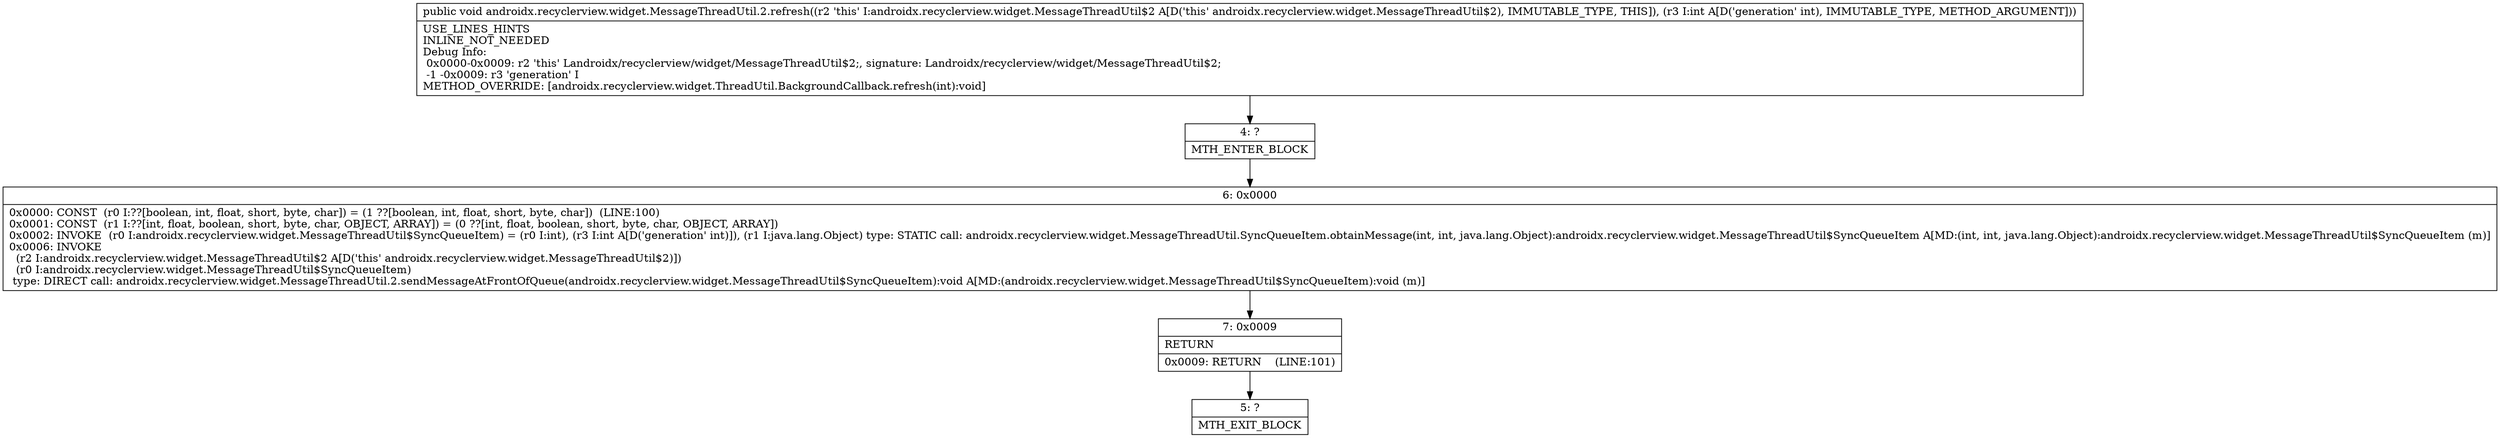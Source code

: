 digraph "CFG forandroidx.recyclerview.widget.MessageThreadUtil.2.refresh(I)V" {
Node_4 [shape=record,label="{4\:\ ?|MTH_ENTER_BLOCK\l}"];
Node_6 [shape=record,label="{6\:\ 0x0000|0x0000: CONST  (r0 I:??[boolean, int, float, short, byte, char]) = (1 ??[boolean, int, float, short, byte, char])  (LINE:100)\l0x0001: CONST  (r1 I:??[int, float, boolean, short, byte, char, OBJECT, ARRAY]) = (0 ??[int, float, boolean, short, byte, char, OBJECT, ARRAY]) \l0x0002: INVOKE  (r0 I:androidx.recyclerview.widget.MessageThreadUtil$SyncQueueItem) = (r0 I:int), (r3 I:int A[D('generation' int)]), (r1 I:java.lang.Object) type: STATIC call: androidx.recyclerview.widget.MessageThreadUtil.SyncQueueItem.obtainMessage(int, int, java.lang.Object):androidx.recyclerview.widget.MessageThreadUtil$SyncQueueItem A[MD:(int, int, java.lang.Object):androidx.recyclerview.widget.MessageThreadUtil$SyncQueueItem (m)]\l0x0006: INVOKE  \l  (r2 I:androidx.recyclerview.widget.MessageThreadUtil$2 A[D('this' androidx.recyclerview.widget.MessageThreadUtil$2)])\l  (r0 I:androidx.recyclerview.widget.MessageThreadUtil$SyncQueueItem)\l type: DIRECT call: androidx.recyclerview.widget.MessageThreadUtil.2.sendMessageAtFrontOfQueue(androidx.recyclerview.widget.MessageThreadUtil$SyncQueueItem):void A[MD:(androidx.recyclerview.widget.MessageThreadUtil$SyncQueueItem):void (m)]\l}"];
Node_7 [shape=record,label="{7\:\ 0x0009|RETURN\l|0x0009: RETURN    (LINE:101)\l}"];
Node_5 [shape=record,label="{5\:\ ?|MTH_EXIT_BLOCK\l}"];
MethodNode[shape=record,label="{public void androidx.recyclerview.widget.MessageThreadUtil.2.refresh((r2 'this' I:androidx.recyclerview.widget.MessageThreadUtil$2 A[D('this' androidx.recyclerview.widget.MessageThreadUtil$2), IMMUTABLE_TYPE, THIS]), (r3 I:int A[D('generation' int), IMMUTABLE_TYPE, METHOD_ARGUMENT]))  | USE_LINES_HINTS\lINLINE_NOT_NEEDED\lDebug Info:\l  0x0000\-0x0009: r2 'this' Landroidx\/recyclerview\/widget\/MessageThreadUtil$2;, signature: Landroidx\/recyclerview\/widget\/MessageThreadUtil$2;\l  \-1 \-0x0009: r3 'generation' I\lMETHOD_OVERRIDE: [androidx.recyclerview.widget.ThreadUtil.BackgroundCallback.refresh(int):void]\l}"];
MethodNode -> Node_4;Node_4 -> Node_6;
Node_6 -> Node_7;
Node_7 -> Node_5;
}

